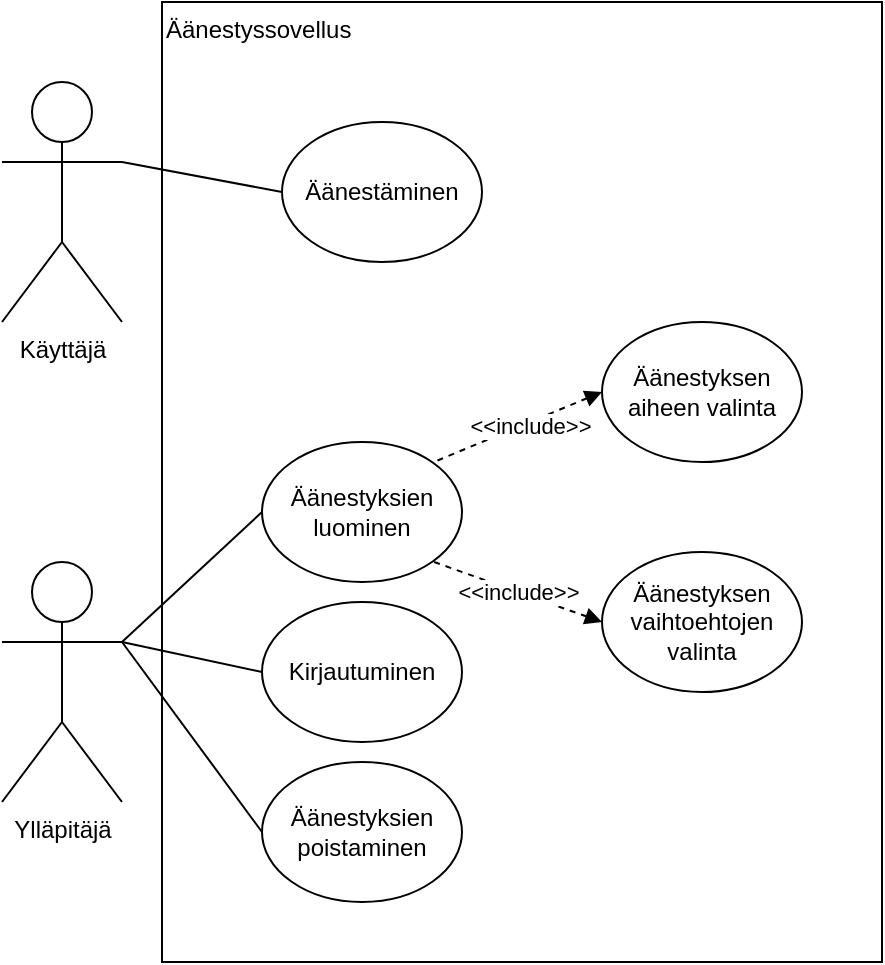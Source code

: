 <mxfile version="21.0.8" type="device"><diagram name="Page-1" id="OUORnIuQNNGmqmuhiSdt"><mxGraphModel dx="1195" dy="652" grid="1" gridSize="10" guides="1" tooltips="1" connect="1" arrows="1" fold="1" page="1" pageScale="1" pageWidth="827" pageHeight="1169" math="0" shadow="0"><root><mxCell id="0"/><mxCell id="1" parent="0"/><mxCell id="J7sGcm171kS5JHagsk2N-1" value="&lt;div&gt;Käyttäjä&lt;/div&gt;" style="shape=umlActor;verticalLabelPosition=bottom;verticalAlign=top;html=1;outlineConnect=0;" vertex="1" parent="1"><mxGeometry x="160" y="280" width="60" height="120" as="geometry"/></mxCell><mxCell id="J7sGcm171kS5JHagsk2N-2" value="&lt;div&gt;Ylläpitäjä&lt;/div&gt;" style="shape=umlActor;verticalLabelPosition=bottom;verticalAlign=top;html=1;outlineConnect=0;" vertex="1" parent="1"><mxGeometry x="160" y="520" width="60" height="120" as="geometry"/></mxCell><mxCell id="J7sGcm171kS5JHagsk2N-3" value="&lt;div align=&quot;left&quot;&gt;Äänestyssovellus&lt;br&gt;&lt;/div&gt;" style="rounded=0;whiteSpace=wrap;html=1;verticalAlign=top;align=left;" vertex="1" parent="1"><mxGeometry x="240" y="240" width="360" height="480" as="geometry"/></mxCell><mxCell id="J7sGcm171kS5JHagsk2N-10" style="rounded=0;orthogonalLoop=1;jettySize=auto;html=1;exitX=0;exitY=0.5;exitDx=0;exitDy=0;entryX=1;entryY=0.333;entryDx=0;entryDy=0;entryPerimeter=0;endArrow=none;endFill=0;" edge="1" parent="1" source="J7sGcm171kS5JHagsk2N-5" target="J7sGcm171kS5JHagsk2N-1"><mxGeometry relative="1" as="geometry"/></mxCell><mxCell id="J7sGcm171kS5JHagsk2N-5" value="Äänestäminen" style="ellipse;whiteSpace=wrap;html=1;" vertex="1" parent="1"><mxGeometry x="300" y="300" width="100" height="70" as="geometry"/></mxCell><mxCell id="J7sGcm171kS5JHagsk2N-11" style="rounded=0;orthogonalLoop=1;jettySize=auto;html=1;exitX=0;exitY=0.5;exitDx=0;exitDy=0;entryX=1;entryY=0.333;entryDx=0;entryDy=0;entryPerimeter=0;endArrow=none;endFill=0;" edge="1" parent="1" source="J7sGcm171kS5JHagsk2N-7" target="J7sGcm171kS5JHagsk2N-2"><mxGeometry relative="1" as="geometry"/></mxCell><mxCell id="J7sGcm171kS5JHagsk2N-7" value="Äänestyksien luominen" style="ellipse;whiteSpace=wrap;html=1;" vertex="1" parent="1"><mxGeometry x="290" y="460" width="100" height="70" as="geometry"/></mxCell><mxCell id="J7sGcm171kS5JHagsk2N-12" style="rounded=0;orthogonalLoop=1;jettySize=auto;html=1;exitX=0;exitY=0.5;exitDx=0;exitDy=0;endArrow=none;endFill=0;" edge="1" parent="1" source="J7sGcm171kS5JHagsk2N-8"><mxGeometry relative="1" as="geometry"><mxPoint x="220" y="560" as="targetPoint"/></mxGeometry></mxCell><mxCell id="J7sGcm171kS5JHagsk2N-8" value="Äänestyksien poistaminen" style="ellipse;whiteSpace=wrap;html=1;" vertex="1" parent="1"><mxGeometry x="290" y="620" width="100" height="70" as="geometry"/></mxCell><mxCell id="J7sGcm171kS5JHagsk2N-15" style="rounded=0;orthogonalLoop=1;jettySize=auto;html=1;exitX=0;exitY=0.5;exitDx=0;exitDy=0;entryX=1;entryY=0.333;entryDx=0;entryDy=0;entryPerimeter=0;endArrow=none;endFill=0;" edge="1" parent="1" source="J7sGcm171kS5JHagsk2N-14" target="J7sGcm171kS5JHagsk2N-2"><mxGeometry relative="1" as="geometry"/></mxCell><mxCell id="J7sGcm171kS5JHagsk2N-14" value="&lt;div&gt;Kirjautuminen&lt;/div&gt;" style="ellipse;whiteSpace=wrap;html=1;" vertex="1" parent="1"><mxGeometry x="290" y="540" width="100" height="70" as="geometry"/></mxCell><mxCell id="J7sGcm171kS5JHagsk2N-18" style="rounded=0;orthogonalLoop=1;jettySize=auto;html=1;exitX=0;exitY=0.5;exitDx=0;exitDy=0;entryX=1;entryY=0;entryDx=0;entryDy=0;dashed=1;endArrow=none;endFill=0;startArrow=block;startFill=1;" edge="1" parent="1" source="J7sGcm171kS5JHagsk2N-16" target="J7sGcm171kS5JHagsk2N-7"><mxGeometry relative="1" as="geometry"/></mxCell><mxCell id="J7sGcm171kS5JHagsk2N-20" value="&amp;lt;&amp;lt;include&amp;gt;&amp;gt;" style="edgeLabel;html=1;align=center;verticalAlign=middle;resizable=0;points=[];" vertex="1" connectable="0" parent="J7sGcm171kS5JHagsk2N-18"><mxGeometry x="-0.131" y="1" relative="1" as="geometry"><mxPoint as="offset"/></mxGeometry></mxCell><mxCell id="J7sGcm171kS5JHagsk2N-16" value="Äänestyksen aiheen valinta" style="ellipse;whiteSpace=wrap;html=1;" vertex="1" parent="1"><mxGeometry x="460" y="400" width="100" height="70" as="geometry"/></mxCell><mxCell id="J7sGcm171kS5JHagsk2N-19" value="&amp;lt;&amp;lt;include&amp;gt;&amp;gt;" style="rounded=0;orthogonalLoop=1;jettySize=auto;html=1;exitX=0;exitY=0.5;exitDx=0;exitDy=0;entryX=1;entryY=1;entryDx=0;entryDy=0;dashed=1;endArrow=none;endFill=0;startArrow=block;startFill=1;" edge="1" parent="1" source="J7sGcm171kS5JHagsk2N-17" target="J7sGcm171kS5JHagsk2N-7"><mxGeometry relative="1" as="geometry"/></mxCell><mxCell id="J7sGcm171kS5JHagsk2N-17" value="Äänestyksen vaihtoehtojen valinta" style="ellipse;whiteSpace=wrap;html=1;" vertex="1" parent="1"><mxGeometry x="460" y="515" width="100" height="70" as="geometry"/></mxCell></root></mxGraphModel></diagram></mxfile>